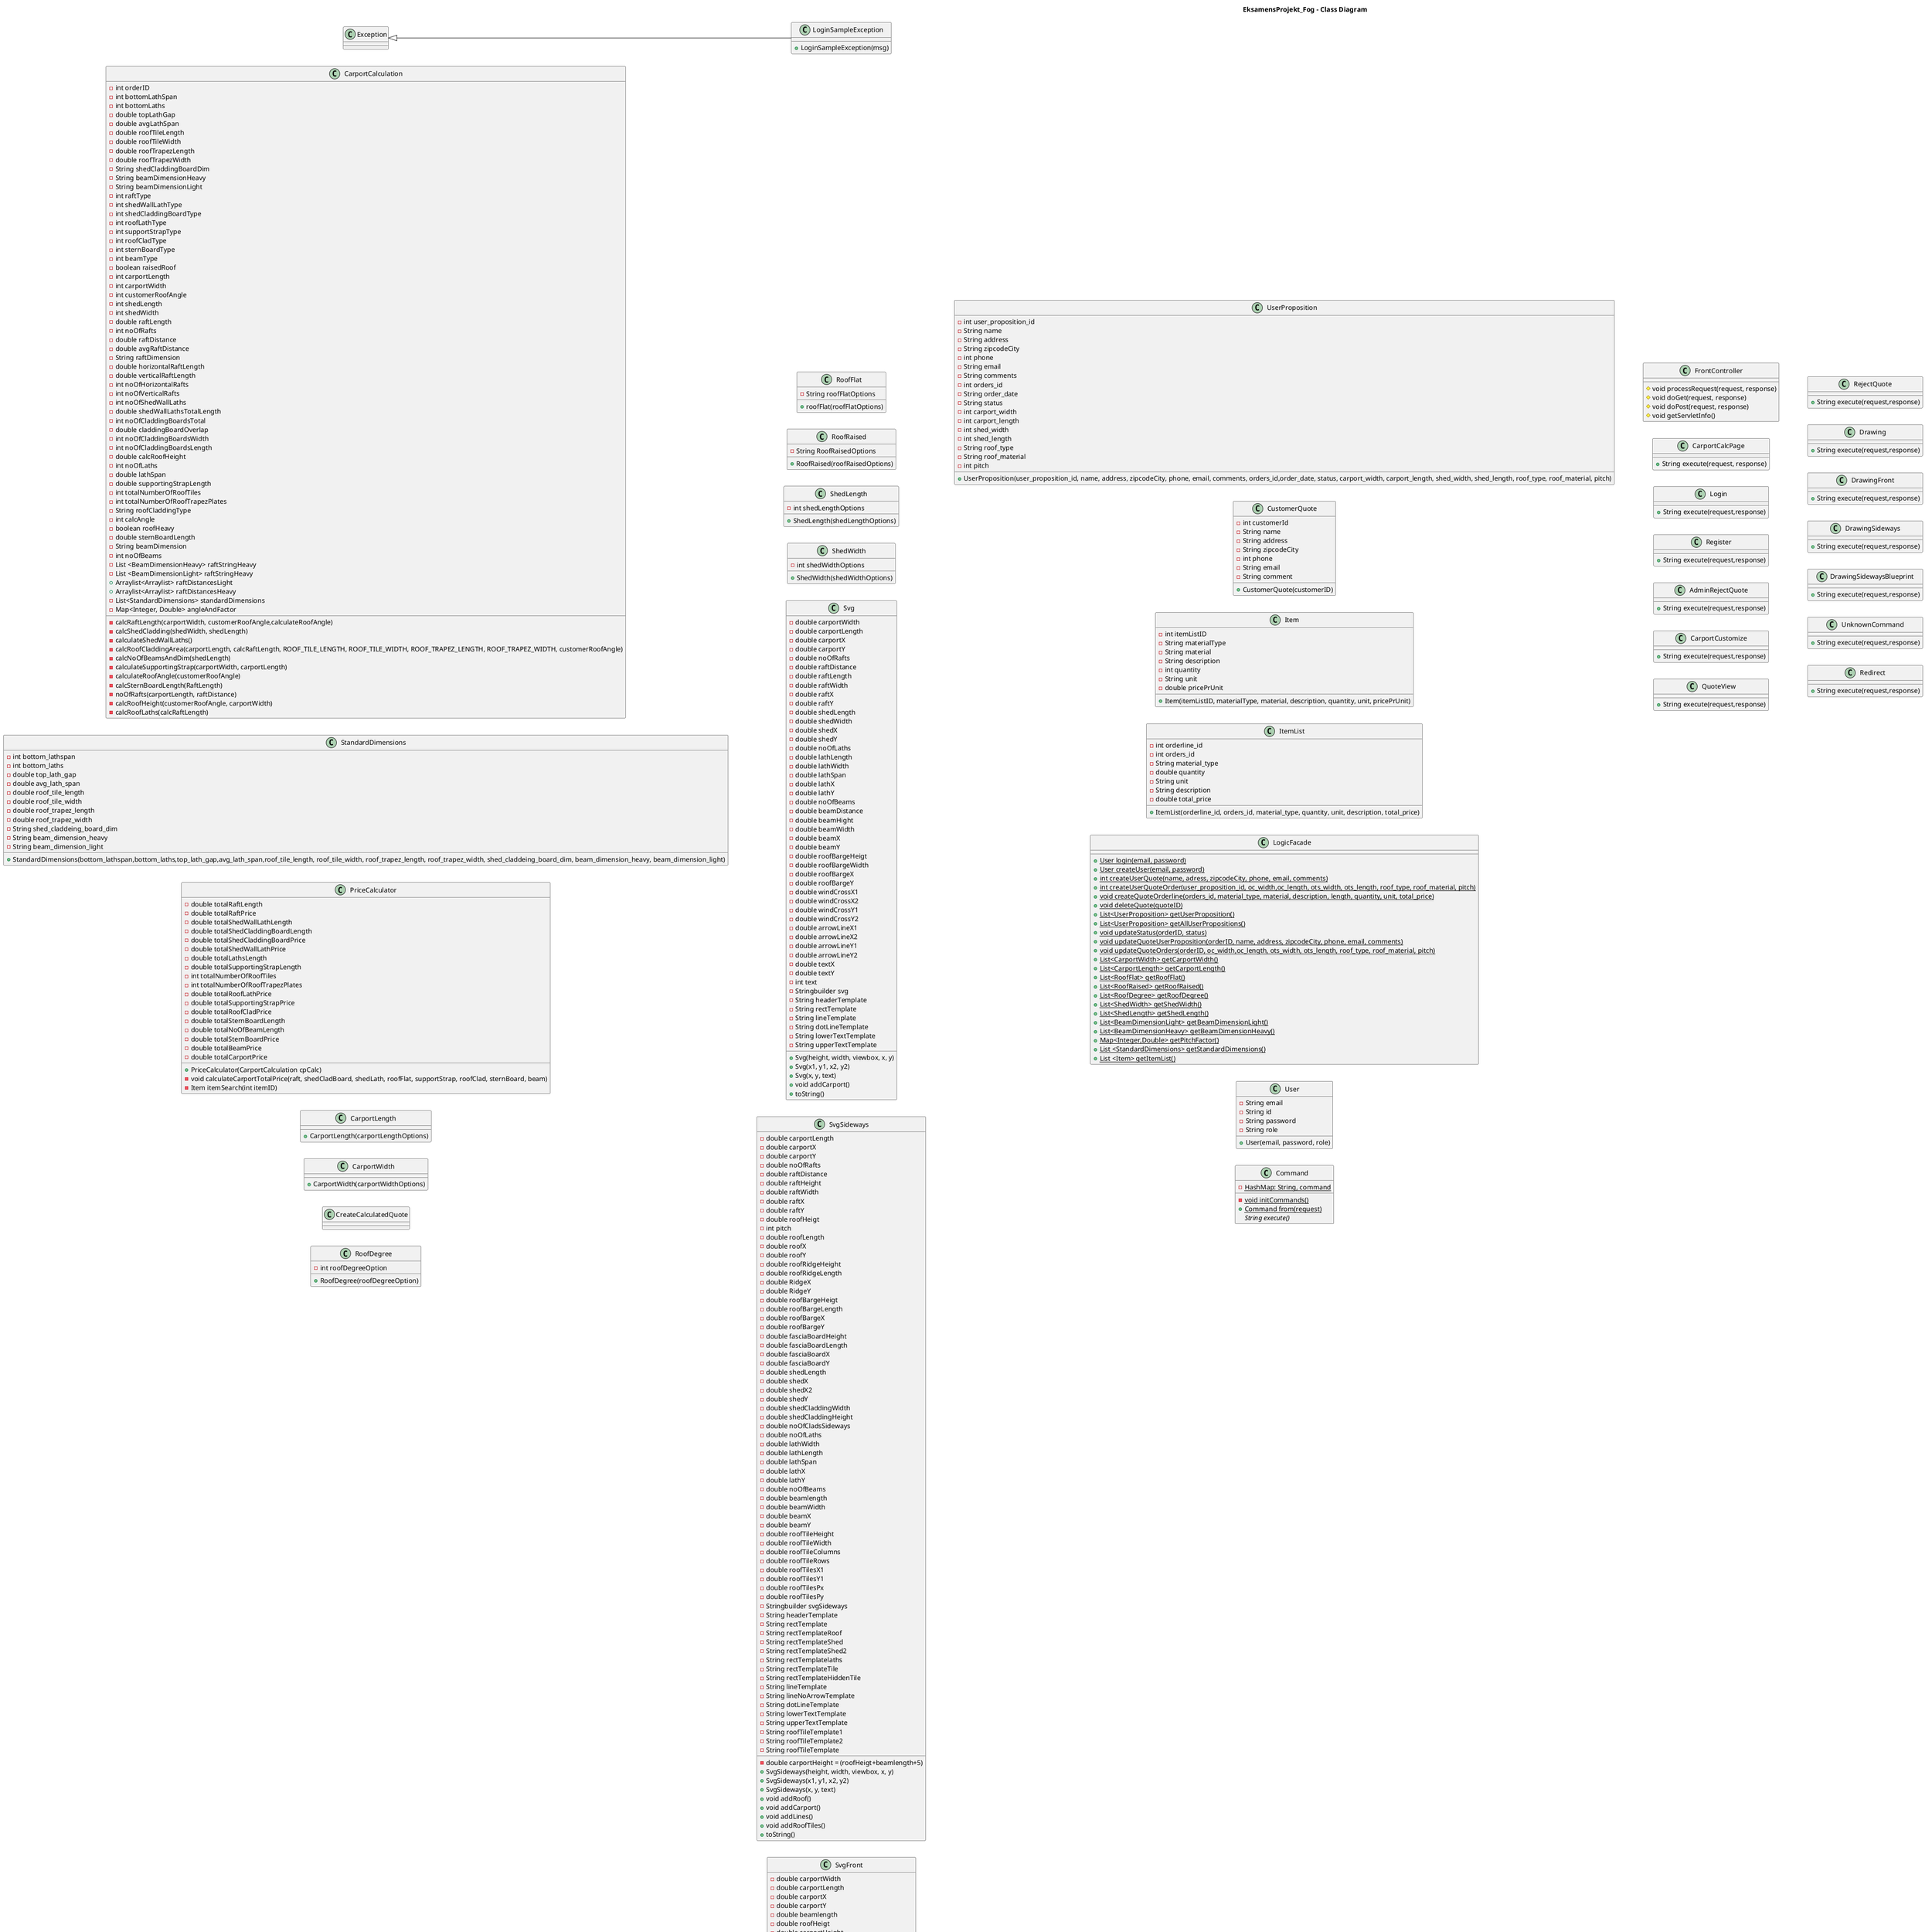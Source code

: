 @startuml
left to right direction
title EksamensProjekt_Fog - Class Diagram

package "DBAccess" #fa9696 {
    Class DataMapper
    Class Connector
}

package "PresentationLayer" #78d683{

FrontController --|> Command
FrontController -[hidden]> Command
Command --|> "//Command//"
Command -[hidden]> "//Command//"

    package "//Command//" #78d683{
    AdminRejectQuote -[hidden]>CarportCalcPage
    CarportCalcPage -[hidden]> CarportCustomize
    CarportCustomize -[hidden]-> Drawing
    Drawing -[hidden]> DrawingSideways
    DrawingSideways -[hidden]> DrawingSidewaysBlueprint
    DrawingSidewaysBlueprint -[hidden]> DrawingFront
    Login --[hidden]> Register
    Register -[hidden]> UnknownCommand
    RejectQuote -[hidden]-> UnknownCommand

        Class AdminRejectQuote
        Class Login
        Class CarportCalcPage
        Class Register
        Class CarportCustomize
        Class QuoteView
        Class RejectQuote
        Class Drawing
        Class DrawingSideways
        Class DrawingFront
        Class DrawingSidewaysBlueprint
        Class UnknownCommand
        Class Redirect
        Class EditItemList
    }
}

package "FunctionLayer" #96c4fa{
LogicFacade <--> DataMapper
Connector <--> DataMapper
DataMapper <--> User
"Drawings" <--> "Carport Calculations"
"Drawings" -[hidden]-->"Carport Calculations"
ItemList <--> Item

Class Exception
Class LoginSampleException
Exception -[hidden]> LoginSampleException

    package "Proposition" #96c4fa {
    UserProposition <--> Item
    UserProposition <--> ItemList
    Item -[hidden]-> ItemList
    UserProposition -[hidden]-> "Drawings"

    Class UserProposition
    Class CustomerQuote
    }

    package "Drawings" #96c4fa {
    Class Svg
    Class SvgFront
    Class SvgSideways
    }

    package "Carport Calculations" #96c4fa {
    Class CarportWidth
    Class CarportLength
    Class ShedWidth
    Class ShedLength
    Class RoofRaised
    Class RoofDegree
    Class RoofFlat
    Class CreateCalculatedQuote
    Class CarportCalculation
    Class StandardDimensions
    Class PriceCalculator
    }
}

/'##########################
FunctionLayer
########################## '/
Class CarportCalculation{
-int orderID
-int bottomLathSpan
-int bottomLaths
-double topLathGap
-double avgLathSpan
-double roofTileLength
-double roofTileWidth
-double roofTrapezLength
-double roofTrapezWidth
-String shedCladdingBoardDim
-String beamDimensionHeavy
-String beamDimensionLight
-int raftType
-int shedWallLathType
-int shedCladdingBoardType
-int roofLathType
-int supportStrapType
-int roofCladType
-int sternBoardType
-int beamType
-boolean raisedRoof
-int carportLength
-int carportWidth
-int customerRoofAngle
-int shedLength
-int shedWidth
-double raftLength
-int noOfRafts
-double raftDistance
-double avgRaftDistance
-String raftDimension
-double horizontalRaftLength
-double verticalRaftLength
-int noOfHorizontalRafts
-int noOfVerticalRafts
-int noOfShedWallLaths
-double shedWallLathsTotalLength
-int noOfCladdingBoardsTotal
-double claddingBoardOverlap
-int noOfCladdingBoardsWidth
-int noOfCladdingBoardsLength
-double calcRoofHeight
-int noOfLaths
-double lathSpan
-double supportingStrapLength
-int totalNumberOfRoofTiles
-int totalNumberOfRoofTrapezPlates
-String roofCladdingType
-int calcAngle
-boolean roofHeavy
-double sternBoardLength
-String beamDimension
-int noOfBeams
-List <BeamDimensionHeavy> raftStringHeavy
-List <BeamDimensionLight> raftStringHeavy
+Arraylist<Arraylist> raftDistancesLight
+Arraylist<Arraylist> raftDistancesHeavy
-List<StandardDimensions> standardDimensions
-Map<Integer, Double> angleAndFactor
-calcRaftLength(carportWidth, customerRoofAngle,calculateRoofAngle)
-calcShedCladding(shedWidth, shedLength)
-calculateShedWallLaths()
-calcRoofCladdingArea(carportLength, calcRaftLength, ROOF_TILE_LENGTH, ROOF_TILE_WIDTH, ROOF_TRAPEZ_LENGTH, ROOF_TRAPEZ_WIDTH, customerRoofAngle)
-calcNoOfBeamsAndDim(shedLength)
-calculateSupportingStrap(carportWidth, carportLength)
-calculateRoofAngle(customerRoofAngle)
-calcSternBoardLength(RaftLength)
-noOfRafts(carportLength, raftDistance)
-calcRoofHeight(customerRoofAngle, carportWidth)
-calcRoofLaths(calcRaftLength)
}

class StandardDimensions{
-int bottom_lathspan
-int bottom_laths
-double top_lath_gap
-double avg_lath_span
-double roof_tile_length
-double roof_tile_width
-double roof_trapez_length
-double roof_trapez_width
-String shed_claddeing_board_dim
-String beam_dimension_heavy
-String beam_dimension_light
+StandardDimensions(bottom_lathspan,bottom_laths,top_lath_gap,avg_lath_span,roof_tile_length, roof_tile_width, roof_trapez_length, roof_trapez_width, shed_claddeing_board_dim, beam_dimension_heavy, beam_dimension_light)
}

class PriceCalculator{
-double totalRaftLength
-double totalRaftPrice
-double totalShedWallLathLength
-double totalShedCladdingBoardLength
-double totalShedCladdingBoardPrice
-double totalShedWallLathPrice
-double totalLathsLength
-double totalSupportingStrapLength
-int totalNumberOfRoofTiles
-int totalNumberOfRoofTrapezPlates
-double totalRoofLathPrice
-double totalSupportingStrapPrice
-double totalRoofCladPrice
-double totalSternBoardLength
-double totalNoOfBeamLength
-double totalSternBoardPrice
-double totalBeamPrice
-double totalCarportPrice
+PriceCalculator(CarportCalculation cpCalc)
-void calculateCarportTotalPrice(raft, shedCladBoard, shedLath, roofFlat, supportStrap, roofClad, sternBoard, beam)
-Item itemSearch(int itemID)
}

class CarportLength{
+CarportLength(carportLengthOptions)
}

class CarportWidth{
+CarportWidth(carportWidthOptions)
}

class CreateCalculatedQuote{
}

class RoofDegree{
-int roofDegreeOption
+RoofDegree(roofDegreeOption)
}

class RoofFlat{
-String roofFlatOptions
+roofFlat(roofFlatOptions)
}

class RoofRaised{
-String RoofRaisedOptions
+RoofRaised(roofRaisedOptions)
}

class ShedLength{
-int shedLengthOptions
+ShedLength(shedLengthOptions)
}

class ShedWidth{
-int shedWidthOptions
+ShedWidth(shedWidthOptions)
}

class Svg{
-double carportWidth
-double carportLength
-double carportX
-double carportY
-double noOfRafts
-double raftDistance
-double raftLength
-double raftWidth
-double raftX
-double raftY
-double shedLength
-double shedWidth
-double shedX
-double shedY
-double noOfLaths
-double lathLength
-double lathWidth
-double lathSpan
-double lathX
-double lathY
-double noOfBeams
-double beamDistance
-double beamHight
-double beamWidth
-double beamX
-double beamY
-double roofBargeHeigt
-double roofBargeWidth
-double roofBargeX
-double roofBargeY
-double windCrossX1
-double windCrossX2
-double windCrossY1
-double windCrossY2
-double arrowLineX1
-double arrowLineX2
-double arrowLineY1
-double arrowLineY2
-double textX
-double textY
-int text
-Stringbuilder svg
-String headerTemplate
-String rectTemplate
-String lineTemplate
-String dotLineTemplate
-String lowerTextTemplate
-String upperTextTemplate
+Svg(height, width, viewbox, x, y)
+Svg(x1, y1, x2, y2)
+Svg(x, y, text)
+void addCarport()
+ toString()
}

class SvgSideways{
-double carportLength
-double carportX
-double carportY
-double noOfRafts
-double raftDistance
-double raftHeight
-double raftWidth
-double raftX
-double raftY
-double roofHeigt
-int pitch
-double roofLength
-double roofX
-double roofY
-double roofRidgeHeight
-double roofRidgeLength
-double RidgeX
-double RidgeY
-double roofBargeHeigt
-double roofBargeLength
-double roofBargeX
-double roofBargeY
-double fasciaBoardHeight
-double fasciaBoardLength
-double fasciaBoardX
-double fasciaBoardY
-double shedLength
-double shedX
-double shedX2
-double shedY
-double shedCladdingWidth
-double shedCladdingHeight
-double noOfCladsSideways
-double noOfLaths
-double lathWidth
-double lathLength
-double lathSpan
-double lathX
-double lathY
-double noOfBeams
-double beamlength
-double beamWidth
-double beamX
-double beamY
-double roofTileHeight
-double roofTileWidth
-double roofTileColumns
-double roofTileRows
-double roofTilesX1
-double roofTilesY1
-double roofTilesPx
-double roofTilesPy
-double carportHeight = (roofHeigt+beamlength+5)
-Stringbuilder svgSideways
-String headerTemplate
-String rectTemplate
-String rectTemplateRoof
-String rectTemplateShed
-String rectTemplateShed2
-String rectTemplatelaths
-String rectTemplateTile
-String rectTemplateHiddenTile
-String lineTemplate
-String lineNoArrowTemplate
-String dotLineTemplate
-String lowerTextTemplate
-String upperTextTemplate
-String roofTileTemplate1
-String roofTileTemplate2
-String roofTileTemplate
+SvgSideways(height, width, viewbox, x, y)
+SvgSideways(x1, y1, x2, y2)
+SvgSideways(x, y, text)
+void addRoof()
+void addCarport()
+void addLines()
+void addRoofTiles()
+ toString()
}

class SvgFront{
-double carportWidth
-double carportLength
-double carportX
-double carportY
-double beamlength
-double roofHeigt
-double carportHeight
-double noOfRafts
-double raftDistance
-double raftLength
-double raftWidth
-double shedLength
-double shedWidth
-double noOfLaths
-double lathLength
-double lathWidth
-double lathSpan
-double noOfBeams
-double beamHight
-double beamWidth
-double beamX
-double beamY
-double roofHeight
-double roofAngle
-double roofRaftLath
-double roofTopAngel
-double arrowLineX1
-double arrowLineX2
-double arrowLineY1
-double arrowLineY2
-double textX
-double textY
-int text
-double width
-double height
-String viewbox
-double x
-double y
-StringBuilder svgFront = new StringBuilder()
+SvgFront()
+void addCarportFront()
+ toString()
}

Class UserProposition{
-int user_proposition_id
-String name
-String address
-String zipcodeCity
-int phone
-String email
-String comments
-int orders_id
-String order_date
-String status
-int carport_width
-int carport_length
-int shed_width
-int shed_length
-String roof_type
-String roof_material
-int pitch

+UserProposition(user_proposition_id, name, address, zipcodeCity, phone, email, comments, orders_id,order_date, status, carport_width, carport_length, shed_width, shed_length, roof_type, roof_material, pitch)
}

Class CustomerQuote{
-int customerId
-String name
-String address
-String zipcodeCity
-int phone
-String email
-String comment
+CustomerQuote(customerID)
}

Class Item{
-int itemListID
-String materialType
-String material
-String description
-int quantity
-String unit
-double pricePrUnit
+Item(itemListID, materialType, material, description, quantity, unit, pricePrUnit)
}

Class ItemList{
-int orderline_id
-int orders_id
-String material_type
-double quantity
-String unit
-String description
-double total_price
+ItemList(orderline_id, orders_id, material_type, quantity, unit, description, total_price)
}

Class LogicFacade {
{static}+User login(email, password)
{static}+User createUser(email, password)
{static}+int createUserQuote(name, adress, zipcodeCity, phone, email, comments)
{static}+int createUserQuoteOrder(user_proposition_id, oc_width,oc_length, ots_width, ots_length, roof_type, roof_material, pitch)
{static}+void createQuoteOrderline(orders_id, material_type, material, description, length, quantity, unit, total_price)
{static}+void deleteQuote(quoteID)
{static}+List<UserProposition> getUserProposition()
{static}+List<UserProposition> getAllUserPropositions()
{static}+void updateStatus(orderID, status)
{static}+void updateQuoteUserProposition(orderID, name, address, zipcodeCity, phone, email, comments)
{static}+void updateQuoteOrders(orderID, oc_width,oc_length, ots_width, ots_length, roof_type, roof_material, pitch)
{static}+List<CarportWidth> getCarportWidth()
{static}+List<CarportLength> getCarportLength()
{static}+List<RoofFlat> getRoofFlat()
{static}+List<RoofRaised> getRoofRaised()
{static}+List<RoofDegree> getRoofDegree()
{static}+List<ShedWidth> getShedWidth()
{static}+List<ShedLength> getShedLength()
{static}+List<BeamDimensionLight> getBeamDimensionLight()
{static}+List<BeamDimensionHeavy> getBeamDimensionHeavy()
{static}+Map<Integer,Double> getPitchFactor()
{static}+List <StandardDimensions> getStandardDimensions()
{static}+List <Item> getItemList()
}

Class LoginSampleException extends Exception{
+LoginSampleException(msg)
}

class User{
-String email
-String id
-String password
-String role
+User(email, password, role)
}

/'##########################
 PresentationLayer
########################## '/
Class Command {
{Static}-HashMap: String, command
{Static}-void initCommands()
{Static}+Command from(request)
{abstract} String execute()
}

Class FrontController{
#void processRequest(request, response)
#void doGet(request, response)
#void doPost(request, response)
#void getServletInfo()
}

Class CarportCalcPage{
+String execute(request, response)
}

Class Login{
+String execute(request,response)
}

Class Register{
+String execute(request,response)
}

Class AdminRejectQuote{
+String execute(request,response)
}

Class CarportCustomize{
+String execute(request,response)
}

Class QuoteView{
+String execute(request,response)
}

Class RejectQuote{
+String execute(request,response)
}

Class Drawing{
+String execute(request,response)
}

Class DrawingFront{
+String execute(request,response)
}

Class DrawingSideways{
+String execute(request,response)
}

Class DrawingSidewaysBlueprint{
+String execute(request,response)
}

Class UnknownCommand{
+String execute(request,response)
}

Class Redirect{
+String execute(request,response)
}

Class EditItemList{
+String execute(request,response)
}

/'##########################
 DBAccess
########################## '/
Class DataMapper{
{static}+void createUser(User)
{static}+User login(email, password)
{static}+Int createUserQuote(name, address, zipcodeCity, phone, email, comments)
{static}+Int createQuoteOrder(user_proposition_id, oc_width, oc_length, ots_length, ots_width, ots_length, roof_type, roof_material, pitch)
{static}+createQuoteOrderline(orders_id, item_list_id, quantity, total_price)
{static}+deleteQuote(quoteID)
{static}+List <Item> getItemList()
{static}+List <UserProposition> getUserProposition(userID)
{static}+List <UserProposition> getAllUserProposition()
{static}+void updateStatus(orderID, status)
{static}+updateQuoteUserProposition(userID, name, address, zipcodeCity, phone, email, comments)
{static}+void updateQuoteOrders(orderID, oc_width, oc_length, ots_width, ots_length, roof_type, roof_type, roof_material, pitch)
{static}+List <CarportWidth> getCarportWidth()
{static}+List <CarportLength> getCarportLength()
{static}+List <RoofFlat> getRoofFlat()
{static}+List <RoofRaised> getRoofRaised()
{static}+List <RoofDegree> getRoofDegree()
{static}+List <ShedWidth> getShedWidth()
{static}+List <ShedLength> getShedLength()
{static}+List <BeamDimensionLight> getBeamDimensionLight()
{static}+List <BeamDimensionHeavy> getBeamDimensionHeavy()
{static}+Map <Integer, Double> getPitchFactor()
{static}+List <StandardDimensions> getStandardDimensions()
}
Class Connector{
{static}-String URL
{static}-String USERNAME
{static}-String PASSWORD
{static}-Connection singleton
{static}+Connection connection()
{static}+void setConnection(con)
}


@enduml